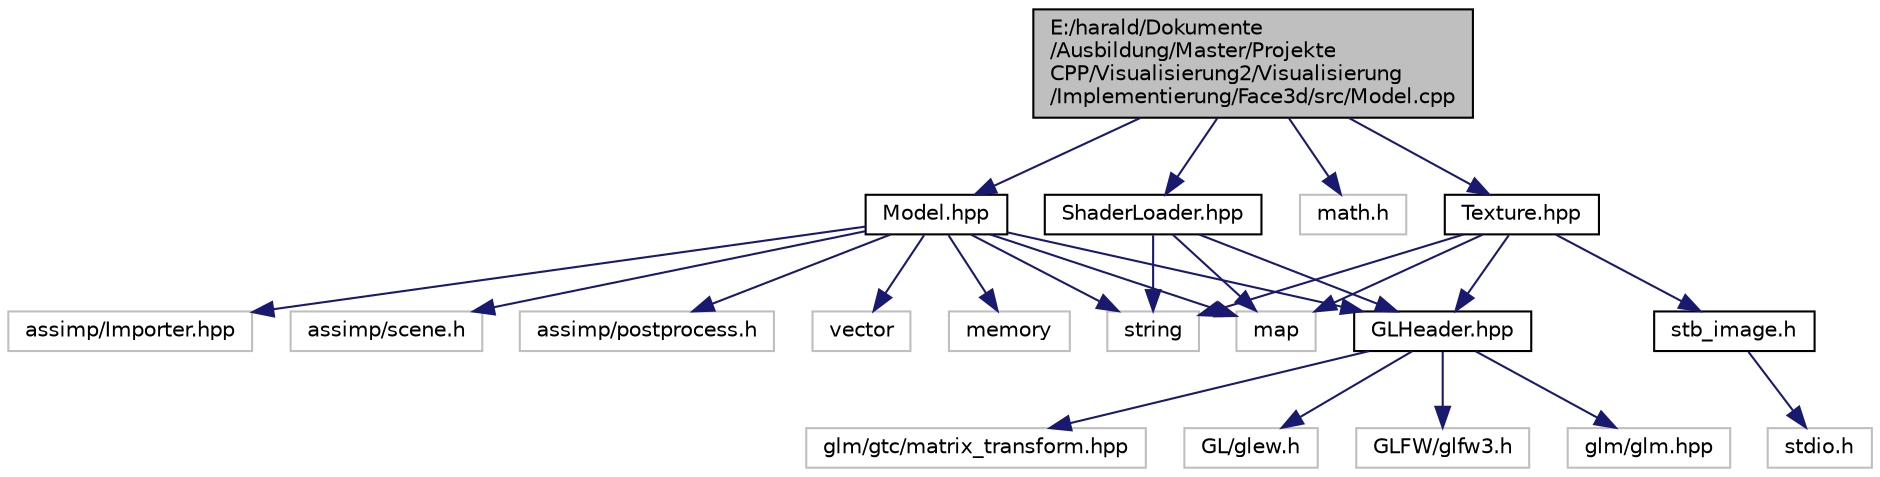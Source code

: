 digraph "E:/harald/Dokumente/Ausbildung/Master/ProjekteCPP/Visualisierung2/Visualisierung/Implementierung/Face3d/src/Model.cpp"
{
  edge [fontname="Helvetica",fontsize="10",labelfontname="Helvetica",labelfontsize="10"];
  node [fontname="Helvetica",fontsize="10",shape=record];
  Node1 [label="E:/harald/Dokumente\l/Ausbildung/Master/Projekte\lCPP/Visualisierung2/Visualisierung\l/Implementierung/Face3d/src/Model.cpp",height=0.2,width=0.4,color="black", fillcolor="grey75", style="filled", fontcolor="black"];
  Node1 -> Node2 [color="midnightblue",fontsize="10",style="solid"];
  Node2 [label="Model.hpp",height=0.2,width=0.4,color="black", fillcolor="white", style="filled",URL="$_model_8hpp.html"];
  Node2 -> Node3 [color="midnightblue",fontsize="10",style="solid"];
  Node3 [label="vector",height=0.2,width=0.4,color="grey75", fillcolor="white", style="filled"];
  Node2 -> Node4 [color="midnightblue",fontsize="10",style="solid"];
  Node4 [label="string",height=0.2,width=0.4,color="grey75", fillcolor="white", style="filled"];
  Node2 -> Node5 [color="midnightblue",fontsize="10",style="solid"];
  Node5 [label="memory",height=0.2,width=0.4,color="grey75", fillcolor="white", style="filled"];
  Node2 -> Node6 [color="midnightblue",fontsize="10",style="solid"];
  Node6 [label="map",height=0.2,width=0.4,color="grey75", fillcolor="white", style="filled"];
  Node2 -> Node7 [color="midnightblue",fontsize="10",style="solid"];
  Node7 [label="assimp/Importer.hpp",height=0.2,width=0.4,color="grey75", fillcolor="white", style="filled"];
  Node2 -> Node8 [color="midnightblue",fontsize="10",style="solid"];
  Node8 [label="assimp/scene.h",height=0.2,width=0.4,color="grey75", fillcolor="white", style="filled"];
  Node2 -> Node9 [color="midnightblue",fontsize="10",style="solid"];
  Node9 [label="assimp/postprocess.h",height=0.2,width=0.4,color="grey75", fillcolor="white", style="filled"];
  Node2 -> Node10 [color="midnightblue",fontsize="10",style="solid"];
  Node10 [label="GLHeader.hpp",height=0.2,width=0.4,color="black", fillcolor="white", style="filled",URL="$_g_l_header_8hpp.html"];
  Node10 -> Node11 [color="midnightblue",fontsize="10",style="solid"];
  Node11 [label="GL/glew.h",height=0.2,width=0.4,color="grey75", fillcolor="white", style="filled"];
  Node10 -> Node12 [color="midnightblue",fontsize="10",style="solid"];
  Node12 [label="GLFW/glfw3.h",height=0.2,width=0.4,color="grey75", fillcolor="white", style="filled"];
  Node10 -> Node13 [color="midnightblue",fontsize="10",style="solid"];
  Node13 [label="glm/glm.hpp",height=0.2,width=0.4,color="grey75", fillcolor="white", style="filled"];
  Node10 -> Node14 [color="midnightblue",fontsize="10",style="solid"];
  Node14 [label="glm/gtc/matrix_transform.hpp",height=0.2,width=0.4,color="grey75", fillcolor="white", style="filled"];
  Node1 -> Node15 [color="midnightblue",fontsize="10",style="solid"];
  Node15 [label="ShaderLoader.hpp",height=0.2,width=0.4,color="black", fillcolor="white", style="filled",URL="$_shader_loader_8hpp.html"];
  Node15 -> Node4 [color="midnightblue",fontsize="10",style="solid"];
  Node15 -> Node6 [color="midnightblue",fontsize="10",style="solid"];
  Node15 -> Node10 [color="midnightblue",fontsize="10",style="solid"];
  Node1 -> Node16 [color="midnightblue",fontsize="10",style="solid"];
  Node16 [label="math.h",height=0.2,width=0.4,color="grey75", fillcolor="white", style="filled"];
  Node1 -> Node17 [color="midnightblue",fontsize="10",style="solid"];
  Node17 [label="Texture.hpp",height=0.2,width=0.4,color="black", fillcolor="white", style="filled",URL="$_texture_8hpp.html"];
  Node17 -> Node18 [color="midnightblue",fontsize="10",style="solid"];
  Node18 [label="stb_image.h",height=0.2,width=0.4,color="black", fillcolor="white", style="filled",URL="$stb__image_8h.html"];
  Node18 -> Node19 [color="midnightblue",fontsize="10",style="solid"];
  Node19 [label="stdio.h",height=0.2,width=0.4,color="grey75", fillcolor="white", style="filled"];
  Node17 -> Node6 [color="midnightblue",fontsize="10",style="solid"];
  Node17 -> Node4 [color="midnightblue",fontsize="10",style="solid"];
  Node17 -> Node10 [color="midnightblue",fontsize="10",style="solid"];
}
